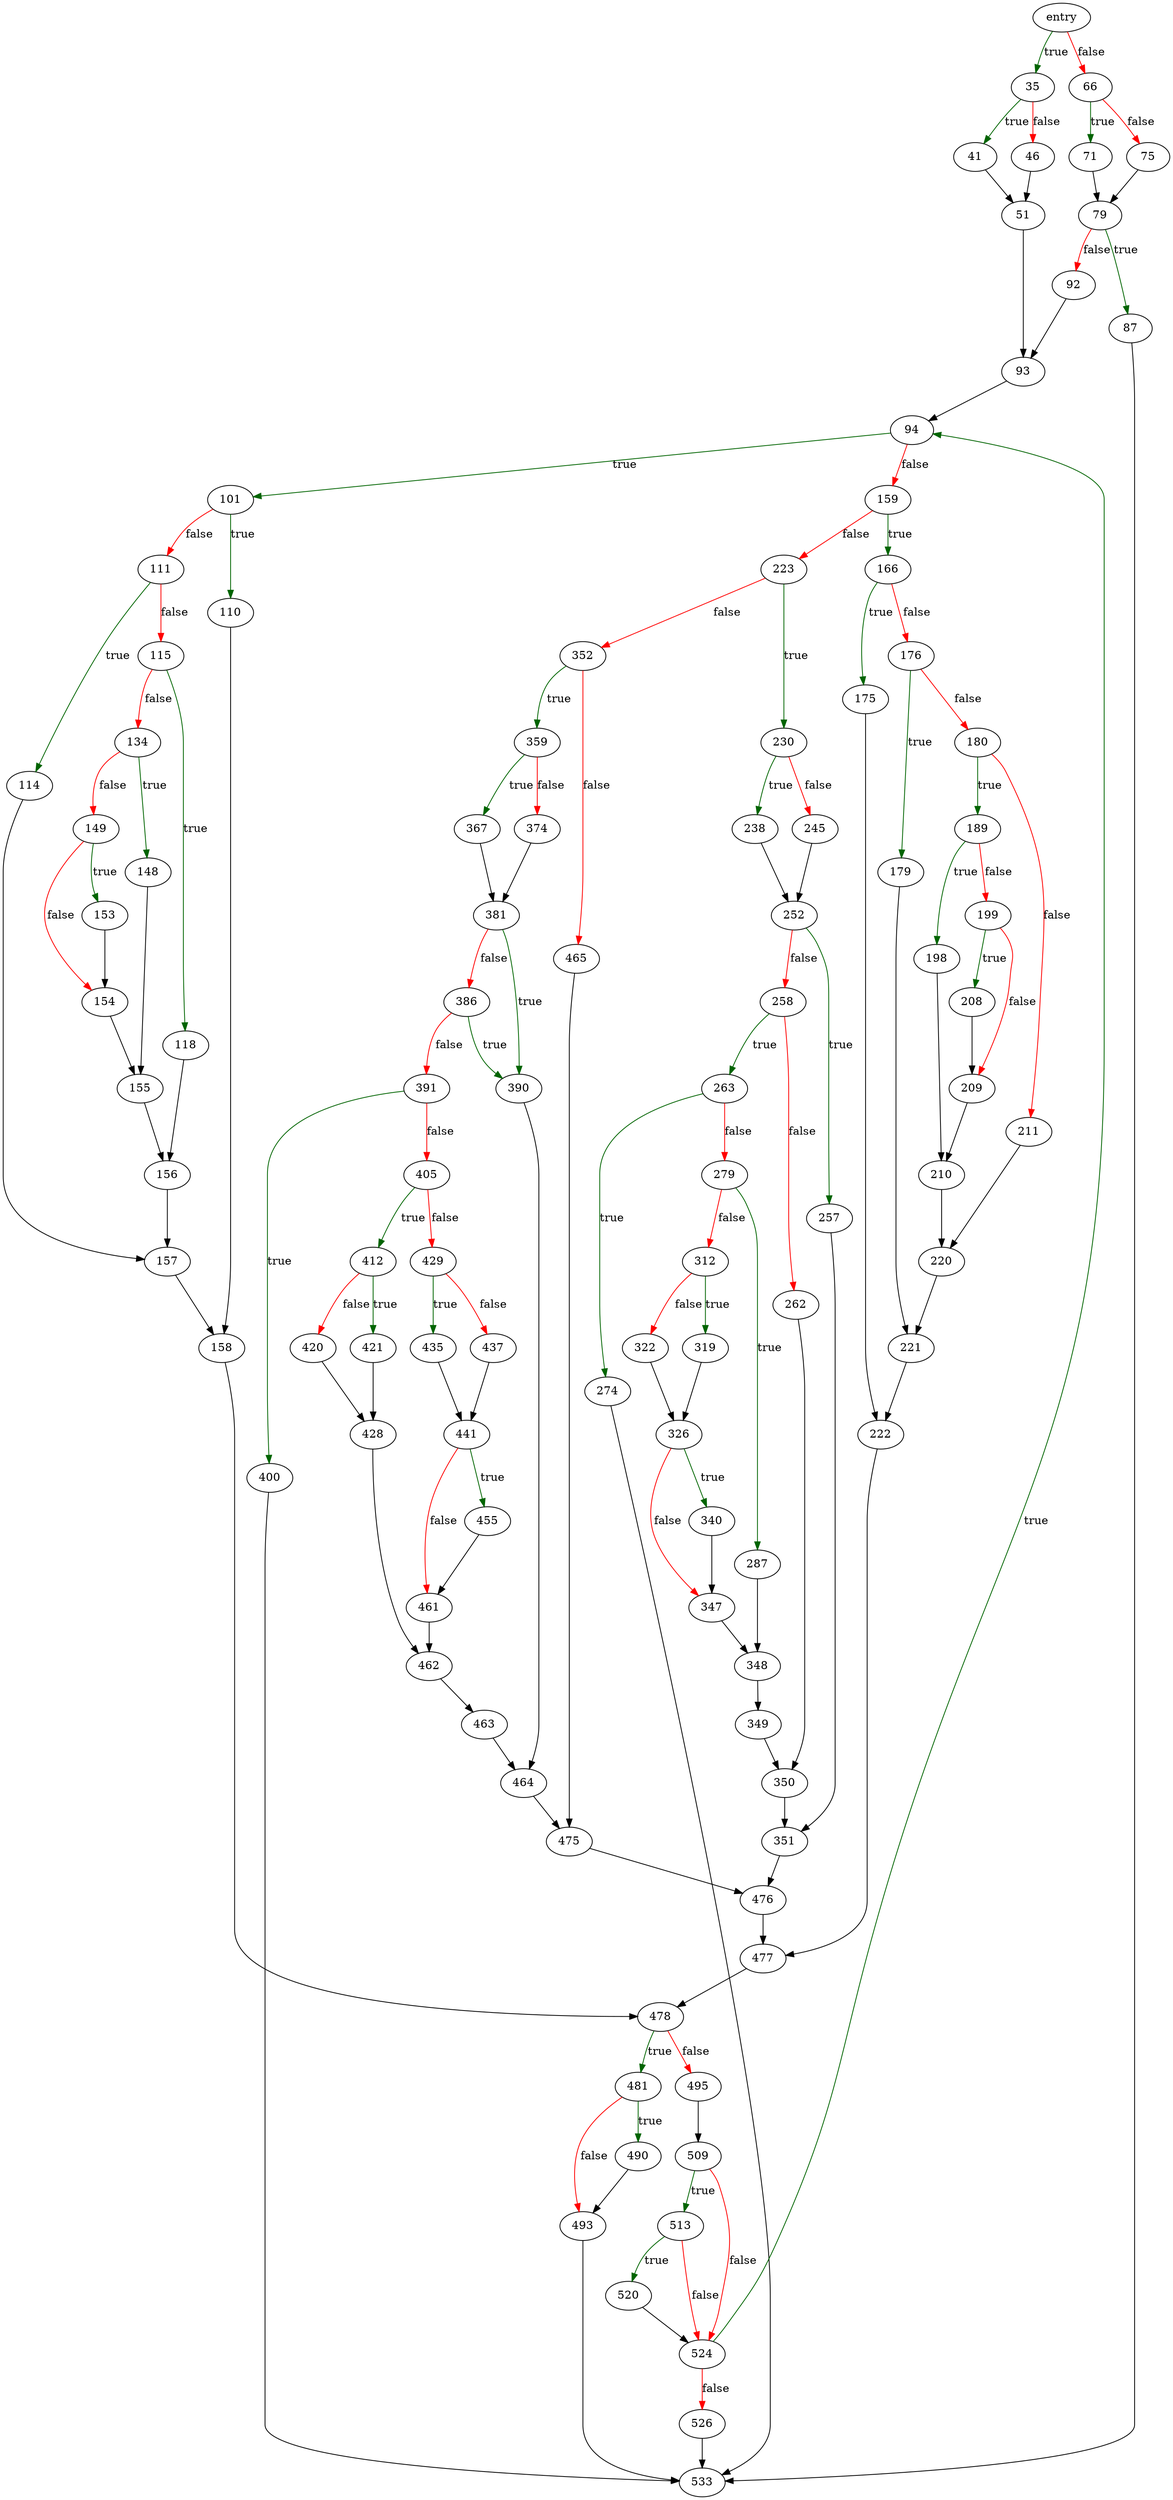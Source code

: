 digraph "sqlite3VdbeRecordCompareWithSkip" {
	// Node definitions.
	4 [label=entry];
	35;
	41;
	46;
	51;
	66;
	71;
	75;
	79;
	87;
	92;
	93;
	94;
	101;
	110;
	111;
	114;
	115;
	118;
	134;
	148;
	149;
	153;
	154;
	155;
	156;
	157;
	158;
	159;
	166;
	175;
	176;
	179;
	180;
	189;
	198;
	199;
	208;
	209;
	210;
	211;
	220;
	221;
	222;
	223;
	230;
	238;
	245;
	252;
	257;
	258;
	262;
	263;
	274;
	279;
	287;
	312;
	319;
	322;
	326;
	340;
	347;
	348;
	349;
	350;
	351;
	352;
	359;
	367;
	374;
	381;
	386;
	390;
	391;
	400;
	405;
	412;
	420;
	421;
	428;
	429;
	435;
	437;
	441;
	455;
	461;
	462;
	463;
	464;
	465;
	475;
	476;
	477;
	478;
	481;
	490;
	493;
	495;
	509;
	513;
	520;
	524;
	526;
	533;

	// Edge definitions.
	4 -> 35 [
		color=darkgreen
		label=true
	];
	4 -> 66 [
		color=red
		label=false
	];
	35 -> 41 [
		color=darkgreen
		label=true
	];
	35 -> 46 [
		color=red
		label=false
	];
	41 -> 51;
	46 -> 51;
	51 -> 93;
	66 -> 71 [
		color=darkgreen
		label=true
	];
	66 -> 75 [
		color=red
		label=false
	];
	71 -> 79;
	75 -> 79;
	79 -> 87 [
		color=darkgreen
		label=true
	];
	79 -> 92 [
		color=red
		label=false
	];
	87 -> 533;
	92 -> 93;
	93 -> 94;
	94 -> 101 [
		color=darkgreen
		label=true
	];
	94 -> 159 [
		color=red
		label=false
	];
	101 -> 110 [
		color=darkgreen
		label=true
	];
	101 -> 111 [
		color=red
		label=false
	];
	110 -> 158;
	111 -> 114 [
		color=darkgreen
		label=true
	];
	111 -> 115 [
		color=red
		label=false
	];
	114 -> 157;
	115 -> 118 [
		color=darkgreen
		label=true
	];
	115 -> 134 [
		color=red
		label=false
	];
	118 -> 156;
	134 -> 148 [
		color=darkgreen
		label=true
	];
	134 -> 149 [
		color=red
		label=false
	];
	148 -> 155;
	149 -> 153 [
		color=darkgreen
		label=true
	];
	149 -> 154 [
		color=red
		label=false
	];
	153 -> 154;
	154 -> 155;
	155 -> 156;
	156 -> 157;
	157 -> 158;
	158 -> 478;
	159 -> 166 [
		color=darkgreen
		label=true
	];
	159 -> 223 [
		color=red
		label=false
	];
	166 -> 175 [
		color=darkgreen
		label=true
	];
	166 -> 176 [
		color=red
		label=false
	];
	175 -> 222;
	176 -> 179 [
		color=darkgreen
		label=true
	];
	176 -> 180 [
		color=red
		label=false
	];
	179 -> 221;
	180 -> 189 [
		color=darkgreen
		label=true
	];
	180 -> 211 [
		color=red
		label=false
	];
	189 -> 198 [
		color=darkgreen
		label=true
	];
	189 -> 199 [
		color=red
		label=false
	];
	198 -> 210;
	199 -> 208 [
		color=darkgreen
		label=true
	];
	199 -> 209 [
		color=red
		label=false
	];
	208 -> 209;
	209 -> 210;
	210 -> 220;
	211 -> 220;
	220 -> 221;
	221 -> 222;
	222 -> 477;
	223 -> 230 [
		color=darkgreen
		label=true
	];
	223 -> 352 [
		color=red
		label=false
	];
	230 -> 238 [
		color=darkgreen
		label=true
	];
	230 -> 245 [
		color=red
		label=false
	];
	238 -> 252;
	245 -> 252;
	252 -> 257 [
		color=darkgreen
		label=true
	];
	252 -> 258 [
		color=red
		label=false
	];
	257 -> 351;
	258 -> 262 [
		color=red
		label=false
	];
	258 -> 263 [
		color=darkgreen
		label=true
	];
	262 -> 350;
	263 -> 274 [
		color=darkgreen
		label=true
	];
	263 -> 279 [
		color=red
		label=false
	];
	274 -> 533;
	279 -> 287 [
		color=darkgreen
		label=true
	];
	279 -> 312 [
		color=red
		label=false
	];
	287 -> 348;
	312 -> 319 [
		color=darkgreen
		label=true
	];
	312 -> 322 [
		color=red
		label=false
	];
	319 -> 326;
	322 -> 326;
	326 -> 340 [
		color=darkgreen
		label=true
	];
	326 -> 347 [
		color=red
		label=false
	];
	340 -> 347;
	347 -> 348;
	348 -> 349;
	349 -> 350;
	350 -> 351;
	351 -> 476;
	352 -> 359 [
		color=darkgreen
		label=true
	];
	352 -> 465 [
		color=red
		label=false
	];
	359 -> 367 [
		color=darkgreen
		label=true
	];
	359 -> 374 [
		color=red
		label=false
	];
	367 -> 381;
	374 -> 381;
	381 -> 386 [
		color=red
		label=false
	];
	381 -> 390 [
		color=darkgreen
		label=true
	];
	386 -> 390 [
		color=darkgreen
		label=true
	];
	386 -> 391 [
		color=red
		label=false
	];
	390 -> 464;
	391 -> 400 [
		color=darkgreen
		label=true
	];
	391 -> 405 [
		color=red
		label=false
	];
	400 -> 533;
	405 -> 412 [
		color=darkgreen
		label=true
	];
	405 -> 429 [
		color=red
		label=false
	];
	412 -> 420 [
		color=red
		label=false
	];
	412 -> 421 [
		color=darkgreen
		label=true
	];
	420 -> 428;
	421 -> 428;
	428 -> 462;
	429 -> 435 [
		color=darkgreen
		label=true
	];
	429 -> 437 [
		color=red
		label=false
	];
	435 -> 441;
	437 -> 441;
	441 -> 455 [
		color=darkgreen
		label=true
	];
	441 -> 461 [
		color=red
		label=false
	];
	455 -> 461;
	461 -> 462;
	462 -> 463;
	463 -> 464;
	464 -> 475;
	465 -> 475;
	475 -> 476;
	476 -> 477;
	477 -> 478;
	478 -> 481 [
		color=darkgreen
		label=true
	];
	478 -> 495 [
		color=red
		label=false
	];
	481 -> 490 [
		color=darkgreen
		label=true
	];
	481 -> 493 [
		color=red
		label=false
	];
	490 -> 493;
	493 -> 533;
	495 -> 509;
	509 -> 513 [
		color=darkgreen
		label=true
	];
	509 -> 524 [
		color=red
		label=false
	];
	513 -> 520 [
		color=darkgreen
		label=true
	];
	513 -> 524 [
		color=red
		label=false
	];
	520 -> 524;
	524 -> 94 [
		color=darkgreen
		label=true
	];
	524 -> 526 [
		color=red
		label=false
	];
	526 -> 533;
}